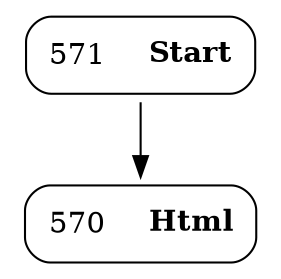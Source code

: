digraph ast {
node [shape=none];
570 [label=<<TABLE border='1' cellspacing='0' cellpadding='10' style='rounded' ><TR><TD border='0'>570</TD><TD border='0'><B>Html</B></TD></TR></TABLE>>];
571 [label=<<TABLE border='1' cellspacing='0' cellpadding='10' style='rounded' ><TR><TD border='0'>571</TD><TD border='0'><B>Start</B></TD></TR></TABLE>>];
571 -> 570 [weight=2];
}
